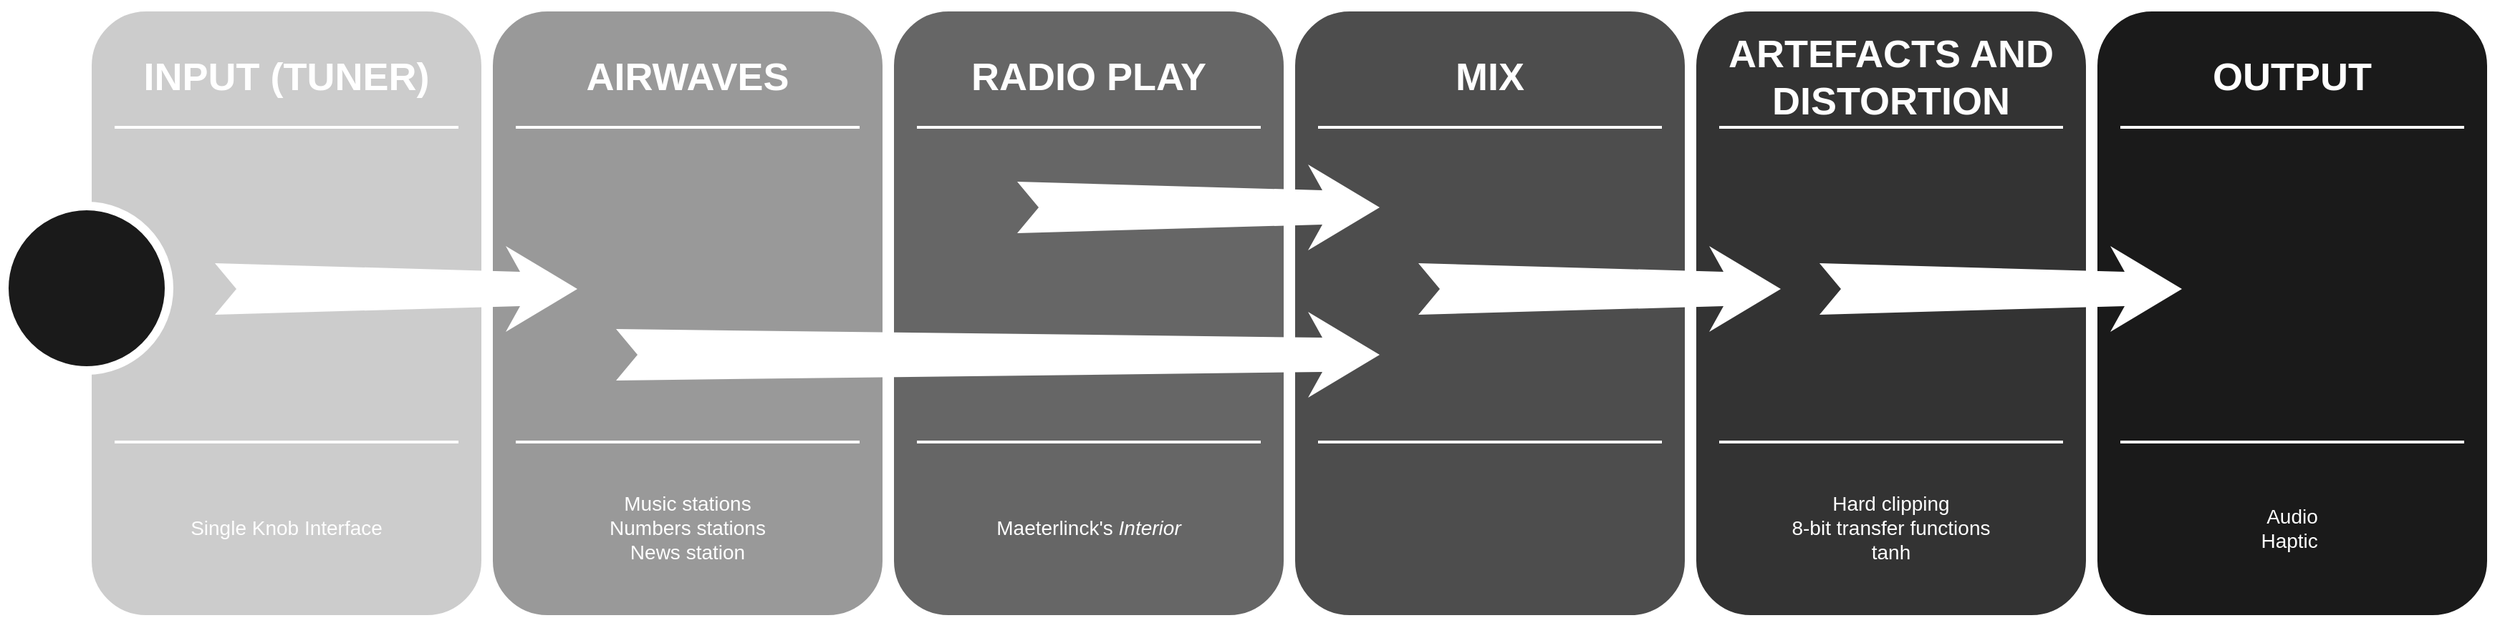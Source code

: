 <mxfile version="12.3.0" type="device" pages="1"><diagram name="Page-1" id="12e1b939-464a-85fe-373e-61e167be1490"><mxGraphModel dx="946" dy="516" grid="1" gridSize="10" guides="1" tooltips="1" connect="1" arrows="1" fold="1" page="1" pageScale="1.5" pageWidth="1169" pageHeight="826" background="#ffffff" math="0" shadow="0"><root><mxCell id="0"/><mxCell id="1" parent="0"/><mxCell id="E9B1LEXmvnQqoXhgy9ou-12" value="" style="whiteSpace=wrap;html=1;rounded=1;shadow=0;strokeWidth=8;fontSize=20;align=center;fillColor=#1A1A1A;strokeColor=#FFFFFF;" vertex="1" parent="1"><mxGeometry x="1467" y="404" width="280" height="430" as="geometry"/></mxCell><mxCell id="60da8b9f42644d3a-31" value="" style="whiteSpace=wrap;html=1;rounded=1;shadow=0;strokeWidth=8;fontSize=20;align=center;fillColor=#4D4D4D;strokeColor=#FFFFFF;" parent="1" vertex="1"><mxGeometry x="907" y="404" width="280" height="430" as="geometry"/></mxCell><mxCell id="E9B1LEXmvnQqoXhgy9ou-4" value="" style="whiteSpace=wrap;html=1;rounded=1;shadow=0;strokeWidth=8;fontSize=20;align=center;fillColor=#333333;strokeColor=#FFFFFF;" vertex="1" parent="1"><mxGeometry x="1187" y="404" width="280" height="430" as="geometry"/></mxCell><mxCell id="60da8b9f42644d3a-17" value="" style="whiteSpace=wrap;html=1;rounded=1;shadow=0;strokeWidth=8;fontSize=20;align=center;fillColor=#999999;strokeColor=#FFFFFF;" parent="1" vertex="1"><mxGeometry x="347" y="404" width="280" height="430" as="geometry"/></mxCell><mxCell id="60da8b9f42644d3a-24" value="" style="whiteSpace=wrap;html=1;rounded=1;shadow=0;strokeWidth=8;fontSize=20;align=center;fillColor=#666666;strokeColor=#FFFFFF;" parent="1" vertex="1"><mxGeometry x="627" y="404" width="280" height="430" as="geometry"/></mxCell><mxCell id="60da8b9f42644d3a-2" value="" style="whiteSpace=wrap;html=1;rounded=1;shadow=0;strokeWidth=8;fontSize=20;align=center;fillColor=#CCCCCC;strokeColor=#FFFFFF;" parent="1" vertex="1"><mxGeometry x="67" y="404" width="280" height="430" as="geometry"/></mxCell><mxCell id="60da8b9f42644d3a-3" value="INPUT (TUNER)" style="text;html=1;strokeColor=none;fillColor=none;align=center;verticalAlign=middle;whiteSpace=wrap;rounded=0;shadow=0;fontSize=27;fontColor=#FFFFFF;fontStyle=1" parent="1" vertex="1"><mxGeometry x="67" y="424" width="280" height="60" as="geometry"/></mxCell><mxCell id="60da8b9f42644d3a-4" value="Single Knob Interface" style="text;html=1;strokeColor=none;fillColor=none;align=center;verticalAlign=middle;whiteSpace=wrap;rounded=0;shadow=0;fontSize=14;fontColor=#FFFFFF;" parent="1" vertex="1"><mxGeometry x="67" y="724" width="280" height="90" as="geometry"/></mxCell><mxCell id="60da8b9f42644d3a-6" value="" style="line;strokeWidth=2;html=1;rounded=0;shadow=0;fontSize=27;align=center;fillColor=none;strokeColor=#FFFFFF;" parent="1" vertex="1"><mxGeometry x="87" y="484" width="240" height="10" as="geometry"/></mxCell><mxCell id="60da8b9f42644d3a-7" value="" style="line;strokeWidth=2;html=1;rounded=0;shadow=0;fontSize=27;align=center;fillColor=none;strokeColor=#FFFFFF;" parent="1" vertex="1"><mxGeometry x="87" y="704" width="240" height="10" as="geometry"/></mxCell><mxCell id="60da8b9f42644d3a-8" value="" style="ellipse;whiteSpace=wrap;html=1;rounded=0;shadow=0;strokeWidth=6;fontSize=14;align=center;fillColor=#1A1A1A;strokeColor=#FFFFFF;fontColor=#FFFFFF;" parent="1" vertex="1"><mxGeometry x="10" y="544" width="115" height="115" as="geometry"/></mxCell><mxCell id="60da8b9f42644d3a-9" value="" style="html=1;shadow=0;dashed=0;align=center;verticalAlign=middle;shape=mxgraph.arrows2.stylisedArrow;dy=0.6;dx=40;notch=15;feather=0.4;rounded=0;strokeWidth=1;fontSize=27;strokeColor=none;" parent="1" vertex="1"><mxGeometry x="157" y="572" width="253" height="60" as="geometry"/></mxCell><mxCell id="60da8b9f42644d3a-18" value="AIRWAVES" style="text;html=1;strokeColor=none;fillColor=none;align=center;verticalAlign=middle;whiteSpace=wrap;rounded=0;shadow=0;fontSize=27;fontColor=#FFFFFF;fontStyle=1" parent="1" vertex="1"><mxGeometry x="347" y="424" width="280" height="60" as="geometry"/></mxCell><mxCell id="60da8b9f42644d3a-19" value="Music stations&lt;br&gt;Numbers stations&lt;br&gt;News station&lt;br&gt;" style="text;html=1;strokeColor=none;fillColor=none;align=center;verticalAlign=middle;whiteSpace=wrap;rounded=0;shadow=0;fontSize=14;fontColor=#FFFFFF;" parent="1" vertex="1"><mxGeometry x="347" y="724" width="280" height="90" as="geometry"/></mxCell><mxCell id="60da8b9f42644d3a-20" value="" style="line;strokeWidth=2;html=1;rounded=0;shadow=0;fontSize=27;align=center;fillColor=none;strokeColor=#FFFFFF;" parent="1" vertex="1"><mxGeometry x="367" y="484" width="240" height="10" as="geometry"/></mxCell><mxCell id="60da8b9f42644d3a-21" value="" style="line;strokeWidth=2;html=1;rounded=0;shadow=0;fontSize=27;align=center;fillColor=none;strokeColor=#FFFFFF;" parent="1" vertex="1"><mxGeometry x="367" y="704" width="240" height="10" as="geometry"/></mxCell><mxCell id="60da8b9f42644d3a-23" value="" style="html=1;shadow=0;dashed=0;align=center;verticalAlign=middle;shape=mxgraph.arrows2.stylisedArrow;dy=0.6;dx=40;notch=15;feather=0.4;rounded=0;strokeWidth=1;fontSize=27;strokeColor=none;" parent="1" vertex="1"><mxGeometry x="437" y="618" width="533" height="60" as="geometry"/></mxCell><mxCell id="60da8b9f42644d3a-25" value="RADIO PLAY" style="text;html=1;strokeColor=none;fillColor=none;align=center;verticalAlign=middle;whiteSpace=wrap;rounded=0;shadow=0;fontSize=27;fontColor=#FFFFFF;fontStyle=1" parent="1" vertex="1"><mxGeometry x="627" y="424" width="280" height="60" as="geometry"/></mxCell><mxCell id="60da8b9f42644d3a-26" value="Maeterlinck's &lt;i&gt;Interior&lt;/i&gt;" style="text;html=1;strokeColor=none;fillColor=none;align=center;verticalAlign=middle;whiteSpace=wrap;rounded=0;shadow=0;fontSize=14;fontColor=#FFFFFF;" parent="1" vertex="1"><mxGeometry x="627" y="724" width="280" height="90" as="geometry"/></mxCell><mxCell id="60da8b9f42644d3a-27" value="" style="line;strokeWidth=2;html=1;rounded=0;shadow=0;fontSize=27;align=center;fillColor=none;strokeColor=#FFFFFF;" parent="1" vertex="1"><mxGeometry x="647" y="484" width="240" height="10" as="geometry"/></mxCell><mxCell id="60da8b9f42644d3a-28" value="" style="line;strokeWidth=2;html=1;rounded=0;shadow=0;fontSize=27;align=center;fillColor=none;strokeColor=#FFFFFF;" parent="1" vertex="1"><mxGeometry x="647" y="704" width="240" height="10" as="geometry"/></mxCell><mxCell id="60da8b9f42644d3a-30" value="" style="html=1;shadow=0;dashed=0;align=center;verticalAlign=middle;shape=mxgraph.arrows2.stylisedArrow;dy=0.6;dx=40;notch=15;feather=0.4;rounded=0;strokeWidth=1;fontSize=27;strokeColor=none;" parent="1" vertex="1"><mxGeometry x="717" y="515" width="253" height="60" as="geometry"/></mxCell><mxCell id="60da8b9f42644d3a-32" value="MIX" style="text;html=1;strokeColor=none;fillColor=none;align=center;verticalAlign=middle;whiteSpace=wrap;rounded=0;shadow=0;fontSize=27;fontColor=#FFFFFF;fontStyle=1" parent="1" vertex="1"><mxGeometry x="907" y="424" width="280" height="60" as="geometry"/></mxCell><mxCell id="60da8b9f42644d3a-34" value="" style="line;strokeWidth=2;html=1;rounded=0;shadow=0;fontSize=27;align=center;fillColor=none;strokeColor=#FFFFFF;" parent="1" vertex="1"><mxGeometry x="927" y="484" width="240" height="10" as="geometry"/></mxCell><mxCell id="60da8b9f42644d3a-35" value="" style="line;strokeWidth=2;html=1;rounded=0;shadow=0;fontSize=27;align=center;fillColor=none;strokeColor=#FFFFFF;" parent="1" vertex="1"><mxGeometry x="927" y="704" width="240" height="10" as="geometry"/></mxCell><mxCell id="60da8b9f42644d3a-37" value="" style="html=1;shadow=0;dashed=0;align=center;verticalAlign=middle;shape=mxgraph.arrows2.stylisedArrow;dy=0.6;dx=40;notch=15;feather=0.4;rounded=0;strokeWidth=1;fontSize=27;strokeColor=none;" parent="1" vertex="1"><mxGeometry x="997" y="572" width="253" height="60" as="geometry"/></mxCell><mxCell id="E9B1LEXmvnQqoXhgy9ou-5" value="ARTEFACTS AND DISTORTION" style="text;html=1;strokeColor=none;fillColor=none;align=center;verticalAlign=middle;whiteSpace=wrap;rounded=0;shadow=0;fontSize=27;fontColor=#FFFFFF;fontStyle=1" vertex="1" parent="1"><mxGeometry x="1187" y="424" width="280" height="60" as="geometry"/></mxCell><mxCell id="E9B1LEXmvnQqoXhgy9ou-6" value="Hard clipping&lt;br&gt;8-bit transfer functions&lt;br&gt;tanh" style="text;html=1;strokeColor=none;fillColor=none;align=center;verticalAlign=middle;whiteSpace=wrap;rounded=0;shadow=0;fontSize=14;fontColor=#FFFFFF;" vertex="1" parent="1"><mxGeometry x="1187" y="724" width="280" height="90" as="geometry"/></mxCell><mxCell id="E9B1LEXmvnQqoXhgy9ou-7" value="" style="line;strokeWidth=2;html=1;rounded=0;shadow=0;fontSize=27;align=center;fillColor=none;strokeColor=#FFFFFF;" vertex="1" parent="1"><mxGeometry x="1207" y="484" width="240" height="10" as="geometry"/></mxCell><mxCell id="E9B1LEXmvnQqoXhgy9ou-8" value="" style="line;strokeWidth=2;html=1;rounded=0;shadow=0;fontSize=27;align=center;fillColor=none;strokeColor=#FFFFFF;" vertex="1" parent="1"><mxGeometry x="1207" y="704" width="240" height="10" as="geometry"/></mxCell><mxCell id="E9B1LEXmvnQqoXhgy9ou-9" value="" style="html=1;shadow=0;dashed=0;align=center;verticalAlign=middle;shape=mxgraph.arrows2.stylisedArrow;dy=0.6;dx=40;notch=15;feather=0.4;rounded=0;strokeWidth=1;fontSize=27;strokeColor=none;fillColor=#FFFFFF;" vertex="1" parent="1"><mxGeometry x="1277" y="572" width="253" height="60" as="geometry"/></mxCell><mxCell id="E9B1LEXmvnQqoXhgy9ou-13" value="OUTPUT" style="text;html=1;strokeColor=none;fillColor=none;align=center;verticalAlign=middle;whiteSpace=wrap;rounded=0;shadow=0;fontSize=27;fontColor=#FFFFFF;fontStyle=1" vertex="1" parent="1"><mxGeometry x="1467" y="424" width="280" height="60" as="geometry"/></mxCell><mxCell id="E9B1LEXmvnQqoXhgy9ou-14" value="Audio&lt;br&gt;Haptic&amp;nbsp;" style="text;html=1;strokeColor=none;fillColor=none;align=center;verticalAlign=middle;whiteSpace=wrap;rounded=0;shadow=0;fontSize=14;fontColor=#FFFFFF;" vertex="1" parent="1"><mxGeometry x="1467" y="724" width="280" height="90" as="geometry"/></mxCell><mxCell id="E9B1LEXmvnQqoXhgy9ou-15" value="" style="line;strokeWidth=2;html=1;rounded=0;shadow=0;fontSize=27;align=center;fillColor=none;strokeColor=#FFFFFF;" vertex="1" parent="1"><mxGeometry x="1487" y="484" width="240" height="10" as="geometry"/></mxCell><mxCell id="E9B1LEXmvnQqoXhgy9ou-16" value="" style="line;strokeWidth=2;html=1;rounded=0;shadow=0;fontSize=27;align=center;fillColor=none;strokeColor=#FFFFFF;" vertex="1" parent="1"><mxGeometry x="1487" y="704" width="240" height="10" as="geometry"/></mxCell></root></mxGraphModel></diagram></mxfile>